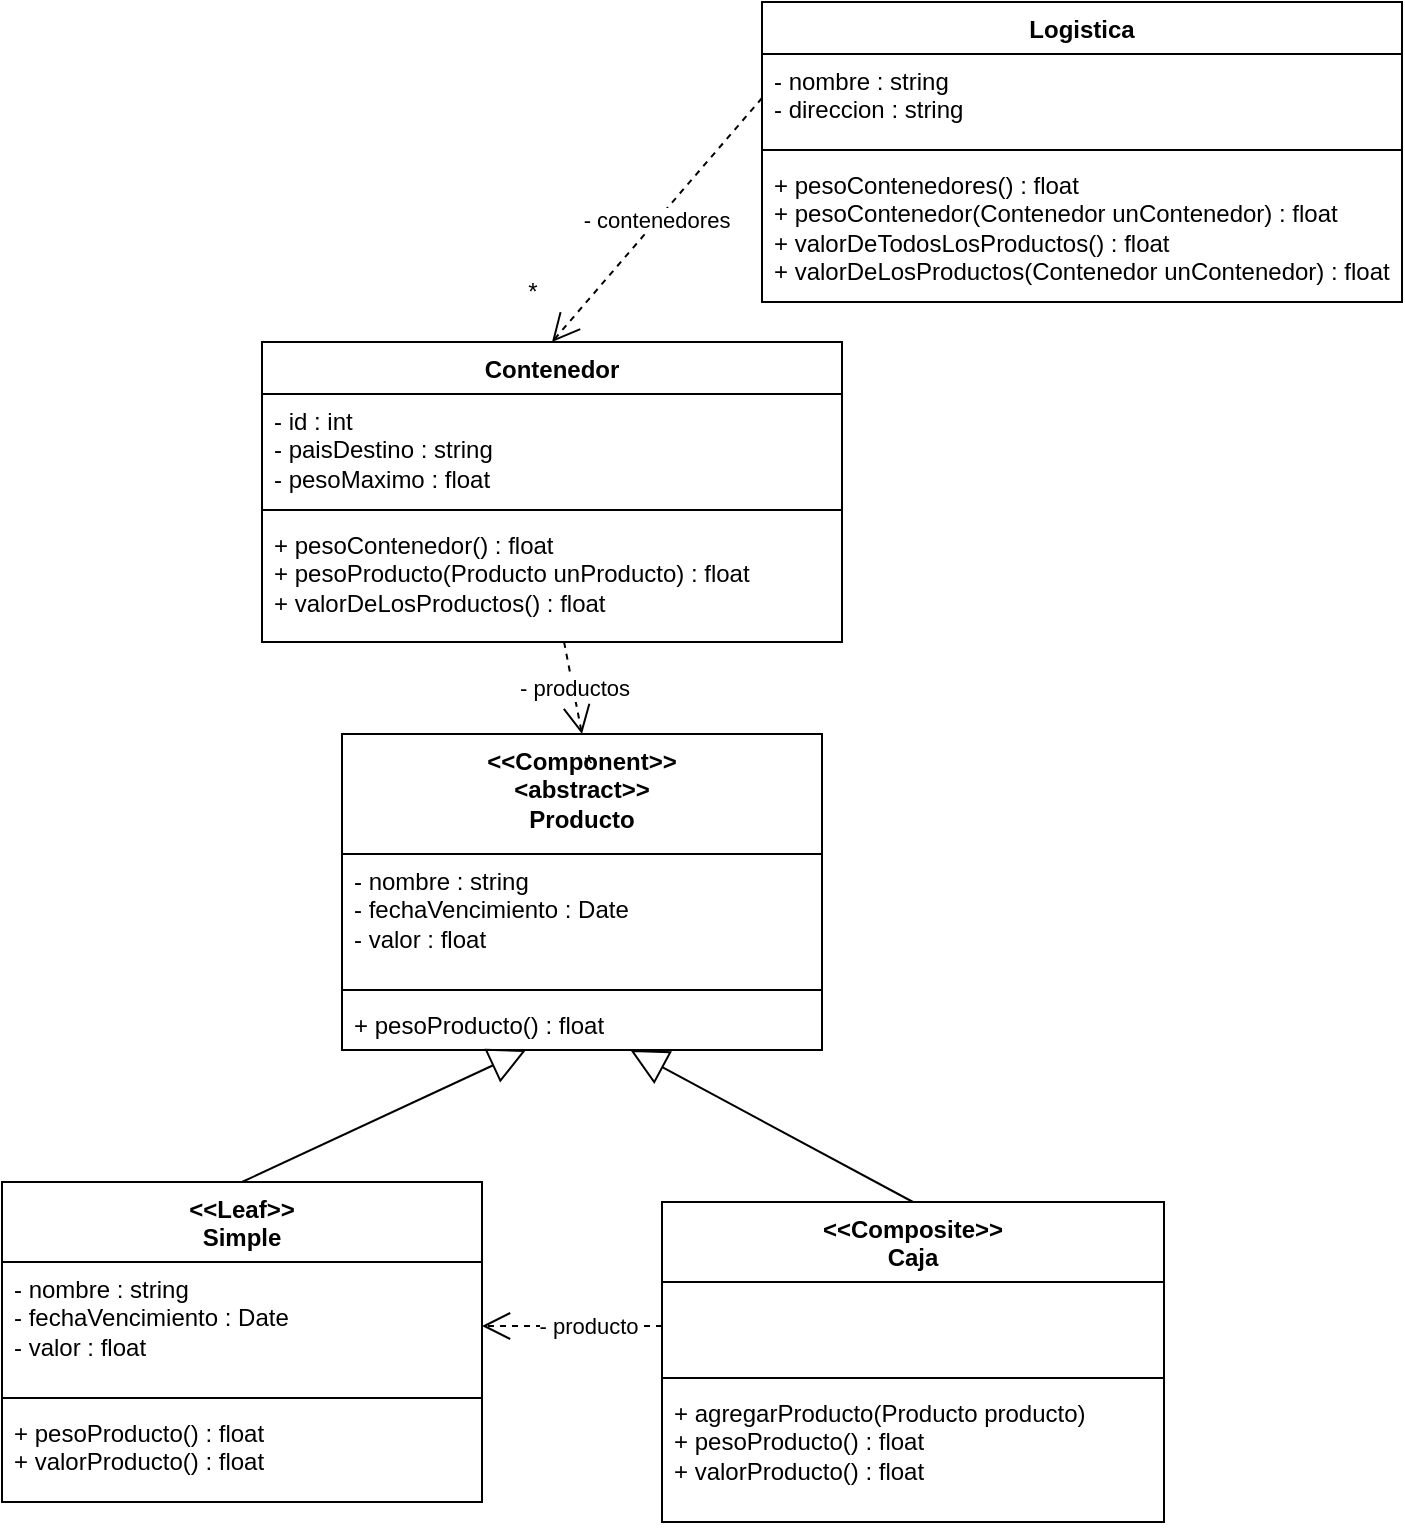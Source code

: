 <mxfile version="22.0.3" type="device">
  <diagram name="Página-1" id="Egi-iR70aqoqVXHjXwpN">
    <mxGraphModel dx="1290" dy="621" grid="1" gridSize="10" guides="1" tooltips="1" connect="1" arrows="1" fold="1" page="1" pageScale="1" pageWidth="827" pageHeight="1169" math="0" shadow="0">
      <root>
        <mxCell id="0" />
        <mxCell id="1" parent="0" />
        <mxCell id="VzkY2IhoASWrSPhqjw3t-1" value="Logistica" style="swimlane;fontStyle=1;align=center;verticalAlign=top;childLayout=stackLayout;horizontal=1;startSize=26;horizontalStack=0;resizeParent=1;resizeParentMax=0;resizeLast=0;collapsible=1;marginBottom=0;whiteSpace=wrap;html=1;" parent="1" vertex="1">
          <mxGeometry x="400" y="260" width="320" height="150" as="geometry" />
        </mxCell>
        <mxCell id="VzkY2IhoASWrSPhqjw3t-2" value="- nombre : string&lt;br&gt;- direccion : string" style="text;strokeColor=none;fillColor=none;align=left;verticalAlign=top;spacingLeft=4;spacingRight=4;overflow=hidden;rotatable=0;points=[[0,0.5],[1,0.5]];portConstraint=eastwest;whiteSpace=wrap;html=1;" parent="VzkY2IhoASWrSPhqjw3t-1" vertex="1">
          <mxGeometry y="26" width="320" height="44" as="geometry" />
        </mxCell>
        <mxCell id="VzkY2IhoASWrSPhqjw3t-3" value="" style="line;strokeWidth=1;fillColor=none;align=left;verticalAlign=middle;spacingTop=-1;spacingLeft=3;spacingRight=3;rotatable=0;labelPosition=right;points=[];portConstraint=eastwest;strokeColor=inherit;" parent="VzkY2IhoASWrSPhqjw3t-1" vertex="1">
          <mxGeometry y="70" width="320" height="8" as="geometry" />
        </mxCell>
        <mxCell id="VzkY2IhoASWrSPhqjw3t-4" value="+ pesoContenedores() : float&lt;br&gt;+ pesoContenedor(Contenedor unContenedor) : float&lt;br&gt;+&amp;nbsp;valorDeTodosLosProductos() : float&lt;br&gt;+ valorDeLosProductos(Contenedor unContenedor) : float" style="text;strokeColor=none;fillColor=none;align=left;verticalAlign=top;spacingLeft=4;spacingRight=4;overflow=hidden;rotatable=0;points=[[0,0.5],[1,0.5]];portConstraint=eastwest;whiteSpace=wrap;html=1;" parent="VzkY2IhoASWrSPhqjw3t-1" vertex="1">
          <mxGeometry y="78" width="320" height="72" as="geometry" />
        </mxCell>
        <mxCell id="VzkY2IhoASWrSPhqjw3t-5" value="Contenedor" style="swimlane;fontStyle=1;align=center;verticalAlign=top;childLayout=stackLayout;horizontal=1;startSize=26;horizontalStack=0;resizeParent=1;resizeParentMax=0;resizeLast=0;collapsible=1;marginBottom=0;whiteSpace=wrap;html=1;" parent="1" vertex="1">
          <mxGeometry x="150" y="430" width="290" height="150" as="geometry" />
        </mxCell>
        <mxCell id="VzkY2IhoASWrSPhqjw3t-6" value="- id : int&lt;br&gt;- paisDestino : string&lt;br&gt;- pesoMaximo : float" style="text;strokeColor=none;fillColor=none;align=left;verticalAlign=top;spacingLeft=4;spacingRight=4;overflow=hidden;rotatable=0;points=[[0,0.5],[1,0.5]];portConstraint=eastwest;whiteSpace=wrap;html=1;" parent="VzkY2IhoASWrSPhqjw3t-5" vertex="1">
          <mxGeometry y="26" width="290" height="54" as="geometry" />
        </mxCell>
        <mxCell id="VzkY2IhoASWrSPhqjw3t-7" value="" style="line;strokeWidth=1;fillColor=none;align=left;verticalAlign=middle;spacingTop=-1;spacingLeft=3;spacingRight=3;rotatable=0;labelPosition=right;points=[];portConstraint=eastwest;strokeColor=inherit;" parent="VzkY2IhoASWrSPhqjw3t-5" vertex="1">
          <mxGeometry y="80" width="290" height="8" as="geometry" />
        </mxCell>
        <mxCell id="VzkY2IhoASWrSPhqjw3t-8" value="+ pesoContenedor() : float&lt;br&gt;+ pesoProducto(Producto unProducto) : float&lt;br&gt;+ valorDeLosProductos() : float" style="text;strokeColor=none;fillColor=none;align=left;verticalAlign=top;spacingLeft=4;spacingRight=4;overflow=hidden;rotatable=0;points=[[0,0.5],[1,0.5]];portConstraint=eastwest;whiteSpace=wrap;html=1;" parent="VzkY2IhoASWrSPhqjw3t-5" vertex="1">
          <mxGeometry y="88" width="290" height="62" as="geometry" />
        </mxCell>
        <mxCell id="VzkY2IhoASWrSPhqjw3t-14" value="- contenedores" style="endArrow=open;endSize=12;dashed=1;html=1;rounded=0;exitX=0;exitY=0.5;exitDx=0;exitDy=0;entryX=0.5;entryY=0;entryDx=0;entryDy=0;" parent="1" source="VzkY2IhoASWrSPhqjw3t-2" target="VzkY2IhoASWrSPhqjw3t-5" edge="1">
          <mxGeometry width="160" relative="1" as="geometry">
            <mxPoint x="340" y="490" as="sourcePoint" />
            <mxPoint x="490" y="490" as="targetPoint" />
            <Array as="points" />
          </mxGeometry>
        </mxCell>
        <mxCell id="VzkY2IhoASWrSPhqjw3t-16" value="&amp;lt;&amp;lt;Component&amp;gt;&amp;gt;&lt;br&gt;&amp;lt;abstract&amp;gt;&amp;gt;&lt;br&gt;Producto" style="swimlane;fontStyle=1;align=center;verticalAlign=top;childLayout=stackLayout;horizontal=1;startSize=60;horizontalStack=0;resizeParent=1;resizeParentMax=0;resizeLast=0;collapsible=1;marginBottom=0;whiteSpace=wrap;html=1;" parent="1" vertex="1">
          <mxGeometry x="190" y="626" width="240" height="158" as="geometry" />
        </mxCell>
        <mxCell id="VzkY2IhoASWrSPhqjw3t-17" value="- nombre : string&lt;br&gt;- fechaVencimiento : Date&lt;br&gt;- valor : float" style="text;strokeColor=none;fillColor=none;align=left;verticalAlign=top;spacingLeft=4;spacingRight=4;overflow=hidden;rotatable=0;points=[[0,0.5],[1,0.5]];portConstraint=eastwest;whiteSpace=wrap;html=1;" parent="VzkY2IhoASWrSPhqjw3t-16" vertex="1">
          <mxGeometry y="60" width="240" height="64" as="geometry" />
        </mxCell>
        <mxCell id="VzkY2IhoASWrSPhqjw3t-18" value="" style="line;strokeWidth=1;fillColor=none;align=left;verticalAlign=middle;spacingTop=-1;spacingLeft=3;spacingRight=3;rotatable=0;labelPosition=right;points=[];portConstraint=eastwest;strokeColor=inherit;" parent="VzkY2IhoASWrSPhqjw3t-16" vertex="1">
          <mxGeometry y="124" width="240" height="8" as="geometry" />
        </mxCell>
        <mxCell id="VzkY2IhoASWrSPhqjw3t-19" value="+ pesoProducto() : float" style="text;strokeColor=none;fillColor=none;align=left;verticalAlign=top;spacingLeft=4;spacingRight=4;overflow=hidden;rotatable=0;points=[[0,0.5],[1,0.5]];portConstraint=eastwest;whiteSpace=wrap;html=1;" parent="VzkY2IhoASWrSPhqjw3t-16" vertex="1">
          <mxGeometry y="132" width="240" height="26" as="geometry" />
        </mxCell>
        <mxCell id="VzkY2IhoASWrSPhqjw3t-20" value="&amp;lt;&amp;lt;Composite&amp;gt;&amp;gt;&lt;br&gt;Caja" style="swimlane;fontStyle=1;align=center;verticalAlign=top;childLayout=stackLayout;horizontal=1;startSize=40;horizontalStack=0;resizeParent=1;resizeParentMax=0;resizeLast=0;collapsible=1;marginBottom=0;whiteSpace=wrap;html=1;" parent="1" vertex="1">
          <mxGeometry x="350" y="860" width="251" height="160" as="geometry" />
        </mxCell>
        <mxCell id="VzkY2IhoASWrSPhqjw3t-21" value="&amp;nbsp;" style="text;strokeColor=none;fillColor=none;align=left;verticalAlign=top;spacingLeft=4;spacingRight=4;overflow=hidden;rotatable=0;points=[[0,0.5],[1,0.5]];portConstraint=eastwest;whiteSpace=wrap;html=1;" parent="VzkY2IhoASWrSPhqjw3t-20" vertex="1">
          <mxGeometry y="40" width="251" height="44" as="geometry" />
        </mxCell>
        <mxCell id="VzkY2IhoASWrSPhqjw3t-22" value="" style="line;strokeWidth=1;fillColor=none;align=left;verticalAlign=middle;spacingTop=-1;spacingLeft=3;spacingRight=3;rotatable=0;labelPosition=right;points=[];portConstraint=eastwest;strokeColor=inherit;" parent="VzkY2IhoASWrSPhqjw3t-20" vertex="1">
          <mxGeometry y="84" width="251" height="8" as="geometry" />
        </mxCell>
        <mxCell id="VzkY2IhoASWrSPhqjw3t-23" value="+ agregarProducto(Producto producto)&lt;br&gt;+ pesoProducto() : float&lt;br&gt;+ valorProducto() : float" style="text;strokeColor=none;fillColor=none;align=left;verticalAlign=top;spacingLeft=4;spacingRight=4;overflow=hidden;rotatable=0;points=[[0,0.5],[1,0.5]];portConstraint=eastwest;whiteSpace=wrap;html=1;" parent="VzkY2IhoASWrSPhqjw3t-20" vertex="1">
          <mxGeometry y="92" width="251" height="68" as="geometry" />
        </mxCell>
        <mxCell id="VzkY2IhoASWrSPhqjw3t-24" value="- productos" style="endArrow=open;endSize=12;dashed=1;html=1;rounded=0;entryX=0.5;entryY=0;entryDx=0;entryDy=0;" parent="1" source="VzkY2IhoASWrSPhqjw3t-8" target="VzkY2IhoASWrSPhqjw3t-16" edge="1">
          <mxGeometry width="160" relative="1" as="geometry">
            <mxPoint x="360" y="318" as="sourcePoint" />
            <mxPoint x="240" y="440" as="targetPoint" />
            <Array as="points" />
          </mxGeometry>
        </mxCell>
        <mxCell id="VzkY2IhoASWrSPhqjw3t-28" value="*" style="text;html=1;align=center;verticalAlign=middle;resizable=0;points=[];autosize=1;strokeColor=none;fillColor=none;" parent="1" vertex="1">
          <mxGeometry x="270" y="390" width="30" height="30" as="geometry" />
        </mxCell>
        <mxCell id="A5a8qOcYHntvTbW8727b-1" value="&amp;lt;&amp;lt;Leaf&amp;gt;&amp;gt;&lt;br&gt;Simple" style="swimlane;fontStyle=1;align=center;verticalAlign=top;childLayout=stackLayout;horizontal=1;startSize=40;horizontalStack=0;resizeParent=1;resizeParentMax=0;resizeLast=0;collapsible=1;marginBottom=0;whiteSpace=wrap;html=1;" parent="1" vertex="1">
          <mxGeometry x="20" y="850" width="240" height="160" as="geometry" />
        </mxCell>
        <mxCell id="A5a8qOcYHntvTbW8727b-2" value="- nombre : string&lt;br&gt;- fechaVencimiento : Date&lt;br&gt;- valor : float" style="text;strokeColor=none;fillColor=none;align=left;verticalAlign=top;spacingLeft=4;spacingRight=4;overflow=hidden;rotatable=0;points=[[0,0.5],[1,0.5]];portConstraint=eastwest;whiteSpace=wrap;html=1;" parent="A5a8qOcYHntvTbW8727b-1" vertex="1">
          <mxGeometry y="40" width="240" height="64" as="geometry" />
        </mxCell>
        <mxCell id="A5a8qOcYHntvTbW8727b-3" value="" style="line;strokeWidth=1;fillColor=none;align=left;verticalAlign=middle;spacingTop=-1;spacingLeft=3;spacingRight=3;rotatable=0;labelPosition=right;points=[];portConstraint=eastwest;strokeColor=inherit;" parent="A5a8qOcYHntvTbW8727b-1" vertex="1">
          <mxGeometry y="104" width="240" height="8" as="geometry" />
        </mxCell>
        <mxCell id="A5a8qOcYHntvTbW8727b-4" value="+ pesoProducto() : float&lt;br&gt;+ valorProducto() : float" style="text;strokeColor=none;fillColor=none;align=left;verticalAlign=top;spacingLeft=4;spacingRight=4;overflow=hidden;rotatable=0;points=[[0,0.5],[1,0.5]];portConstraint=eastwest;whiteSpace=wrap;html=1;" parent="A5a8qOcYHntvTbW8727b-1" vertex="1">
          <mxGeometry y="112" width="240" height="48" as="geometry" />
        </mxCell>
        <mxCell id="A5a8qOcYHntvTbW8727b-5" value="" style="endArrow=block;endSize=16;endFill=0;html=1;rounded=0;exitX=0.5;exitY=0;exitDx=0;exitDy=0;" parent="1" source="A5a8qOcYHntvTbW8727b-1" target="VzkY2IhoASWrSPhqjw3t-19" edge="1">
          <mxGeometry width="160" relative="1" as="geometry">
            <mxPoint x="340" y="720" as="sourcePoint" />
            <mxPoint x="500" y="720" as="targetPoint" />
          </mxGeometry>
        </mxCell>
        <mxCell id="A5a8qOcYHntvTbW8727b-6" value="" style="endArrow=block;endSize=16;endFill=0;html=1;rounded=0;exitX=0.5;exitY=0;exitDx=0;exitDy=0;" parent="1" source="VzkY2IhoASWrSPhqjw3t-20" target="VzkY2IhoASWrSPhqjw3t-19" edge="1">
          <mxGeometry width="160" relative="1" as="geometry">
            <mxPoint x="150" y="860" as="sourcePoint" />
            <mxPoint x="278" y="784" as="targetPoint" />
          </mxGeometry>
        </mxCell>
        <mxCell id="85Pcdtx2qvohJB23yZLA-4" value="- producto" style="endArrow=open;endSize=12;dashed=1;html=1;rounded=0;exitX=0;exitY=0.5;exitDx=0;exitDy=0;entryX=1;entryY=0.5;entryDx=0;entryDy=0;" parent="1" source="VzkY2IhoASWrSPhqjw3t-21" target="A5a8qOcYHntvTbW8727b-2" edge="1">
          <mxGeometry x="-0.179" width="160" relative="1" as="geometry">
            <mxPoint x="170" y="820" as="sourcePoint" />
            <mxPoint x="330" y="820" as="targetPoint" />
            <Array as="points" />
            <mxPoint as="offset" />
          </mxGeometry>
        </mxCell>
        <mxCell id="85Pcdtx2qvohJB23yZLA-5" value="*" style="text;html=1;align=center;verticalAlign=middle;resizable=0;points=[];autosize=1;strokeColor=none;fillColor=none;" parent="1" vertex="1">
          <mxGeometry x="298" y="626" width="30" height="30" as="geometry" />
        </mxCell>
      </root>
    </mxGraphModel>
  </diagram>
</mxfile>
